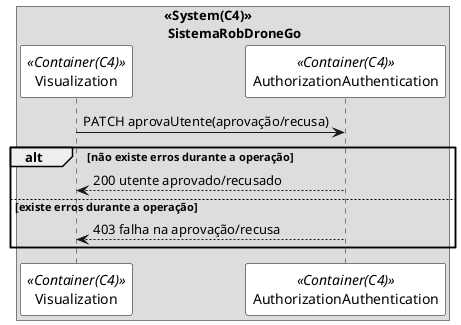 @startuml getPackagingSD

skinparam sequence {
ParticipantBorderColor black
ParticipantBackgroundColor white
}

box "<<System(C4)>>\n SistemaRobDroneGo"
participant Visualization as ui <<Container(C4)>>
participant AuthorizationAuthentication as mdl <<Container(C4)>>
ui -> mdl: PATCH aprovaUtente(aprovação/recusa)
alt não existe erros durante a operação
mdl --> ui: 200 utente aprovado/recusado
else existe erros durante a operação
mdl --> ui: 403 falha na aprovação/recusa
end 

end box

@enduml